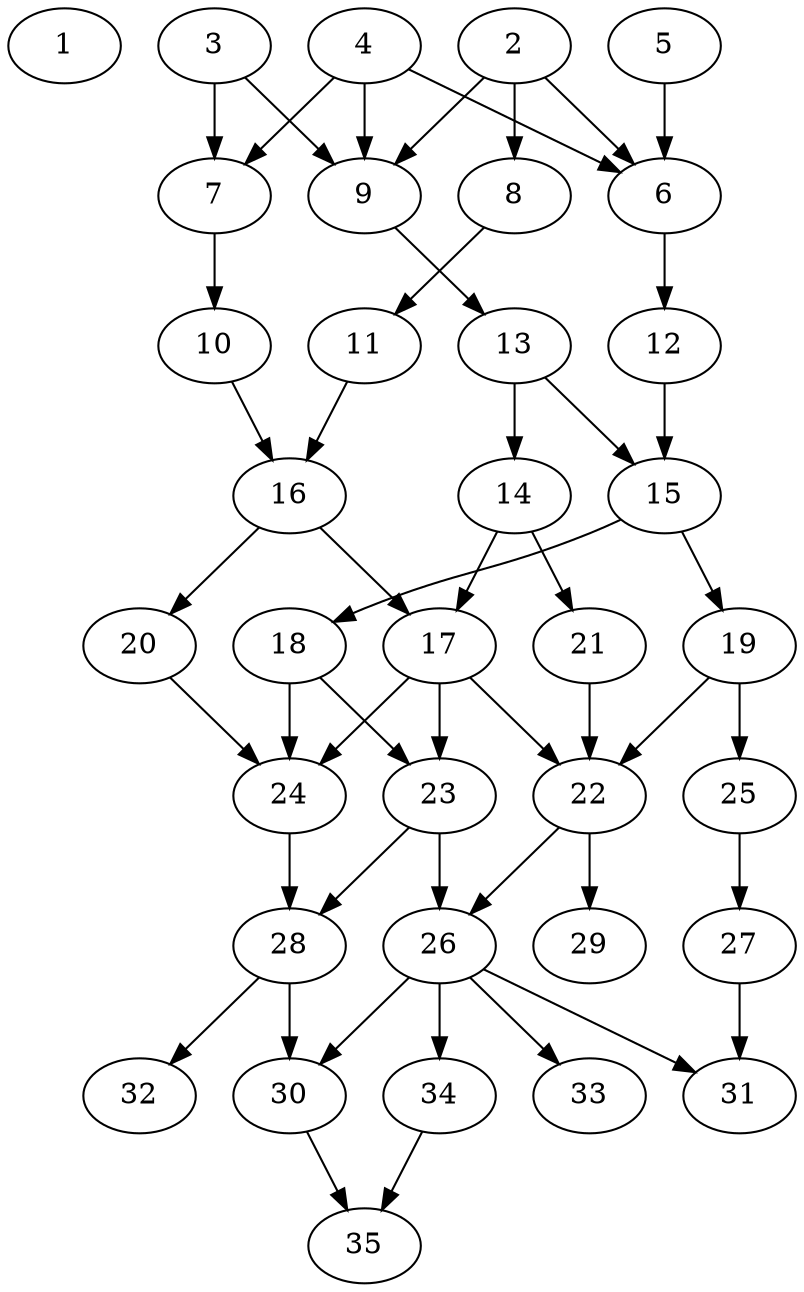 // DAG automatically generated by daggen at Thu Oct  3 14:05:37 2019
// ./daggen --dot -n 35 --ccr 0.4 --fat 0.5 --regular 0.7 --density 0.5 --mindata 5242880 --maxdata 52428800 
digraph G {
  1 [size="67975680", alpha="0.09", expect_size="27190272"] 
  2 [size="15372800", alpha="0.14", expect_size="6149120"] 
  2 -> 6 [size ="6149120"]
  2 -> 8 [size ="6149120"]
  2 -> 9 [size ="6149120"]
  3 [size="114327040", alpha="0.19", expect_size="45730816"] 
  3 -> 7 [size ="45730816"]
  3 -> 9 [size ="45730816"]
  4 [size="59220480", alpha="0.09", expect_size="23688192"] 
  4 -> 6 [size ="23688192"]
  4 -> 7 [size ="23688192"]
  4 -> 9 [size ="23688192"]
  5 [size="52915200", alpha="0.04", expect_size="21166080"] 
  5 -> 6 [size ="21166080"]
  6 [size="85672960", alpha="0.00", expect_size="34269184"] 
  6 -> 12 [size ="34269184"]
  7 [size="115950080", alpha="0.10", expect_size="46380032"] 
  7 -> 10 [size ="46380032"]
  8 [size="127168000", alpha="0.18", expect_size="50867200"] 
  8 -> 11 [size ="50867200"]
  9 [size="56166400", alpha="0.12", expect_size="22466560"] 
  9 -> 13 [size ="22466560"]
  10 [size="92362240", alpha="0.05", expect_size="36944896"] 
  10 -> 16 [size ="36944896"]
  11 [size="60116480", alpha="0.12", expect_size="24046592"] 
  11 -> 16 [size ="24046592"]
  12 [size="113157120", alpha="0.10", expect_size="45262848"] 
  12 -> 15 [size ="45262848"]
  13 [size="80120320", alpha="0.18", expect_size="32048128"] 
  13 -> 14 [size ="32048128"]
  13 -> 15 [size ="32048128"]
  14 [size="71508480", alpha="0.08", expect_size="28603392"] 
  14 -> 17 [size ="28603392"]
  14 -> 21 [size ="28603392"]
  15 [size="125867520", alpha="0.01", expect_size="50347008"] 
  15 -> 18 [size ="50347008"]
  15 -> 19 [size ="50347008"]
  16 [size="34037760", alpha="0.09", expect_size="13615104"] 
  16 -> 17 [size ="13615104"]
  16 -> 20 [size ="13615104"]
  17 [size="36833280", alpha="0.03", expect_size="14733312"] 
  17 -> 22 [size ="14733312"]
  17 -> 23 [size ="14733312"]
  17 -> 24 [size ="14733312"]
  18 [size="98539520", alpha="0.09", expect_size="39415808"] 
  18 -> 23 [size ="39415808"]
  18 -> 24 [size ="39415808"]
  19 [size="86517760", alpha="0.18", expect_size="34607104"] 
  19 -> 22 [size ="34607104"]
  19 -> 25 [size ="34607104"]
  20 [size="37488640", alpha="0.16", expect_size="14995456"] 
  20 -> 24 [size ="14995456"]
  21 [size="67676160", alpha="0.03", expect_size="27070464"] 
  21 -> 22 [size ="27070464"]
  22 [size="20769280", alpha="0.10", expect_size="8307712"] 
  22 -> 26 [size ="8307712"]
  22 -> 29 [size ="8307712"]
  23 [size="76933120", alpha="0.15", expect_size="30773248"] 
  23 -> 26 [size ="30773248"]
  23 -> 28 [size ="30773248"]
  24 [size="63928320", alpha="0.07", expect_size="25571328"] 
  24 -> 28 [size ="25571328"]
  25 [size="112289280", alpha="0.07", expect_size="44915712"] 
  25 -> 27 [size ="44915712"]
  26 [size="119685120", alpha="0.18", expect_size="47874048"] 
  26 -> 30 [size ="47874048"]
  26 -> 31 [size ="47874048"]
  26 -> 33 [size ="47874048"]
  26 -> 34 [size ="47874048"]
  27 [size="52628480", alpha="0.07", expect_size="21051392"] 
  27 -> 31 [size ="21051392"]
  28 [size="71777280", alpha="0.15", expect_size="28710912"] 
  28 -> 30 [size ="28710912"]
  28 -> 32 [size ="28710912"]
  29 [size="126210560", alpha="0.11", expect_size="50484224"] 
  30 [size="113891840", alpha="0.00", expect_size="45556736"] 
  30 -> 35 [size ="45556736"]
  31 [size="88634880", alpha="0.17", expect_size="35453952"] 
  32 [size="105308160", alpha="0.11", expect_size="42123264"] 
  33 [size="48217600", alpha="0.16", expect_size="19287040"] 
  34 [size="18577920", alpha="0.12", expect_size="7431168"] 
  34 -> 35 [size ="7431168"]
  35 [size="62507520", alpha="0.06", expect_size="25003008"] 
}
